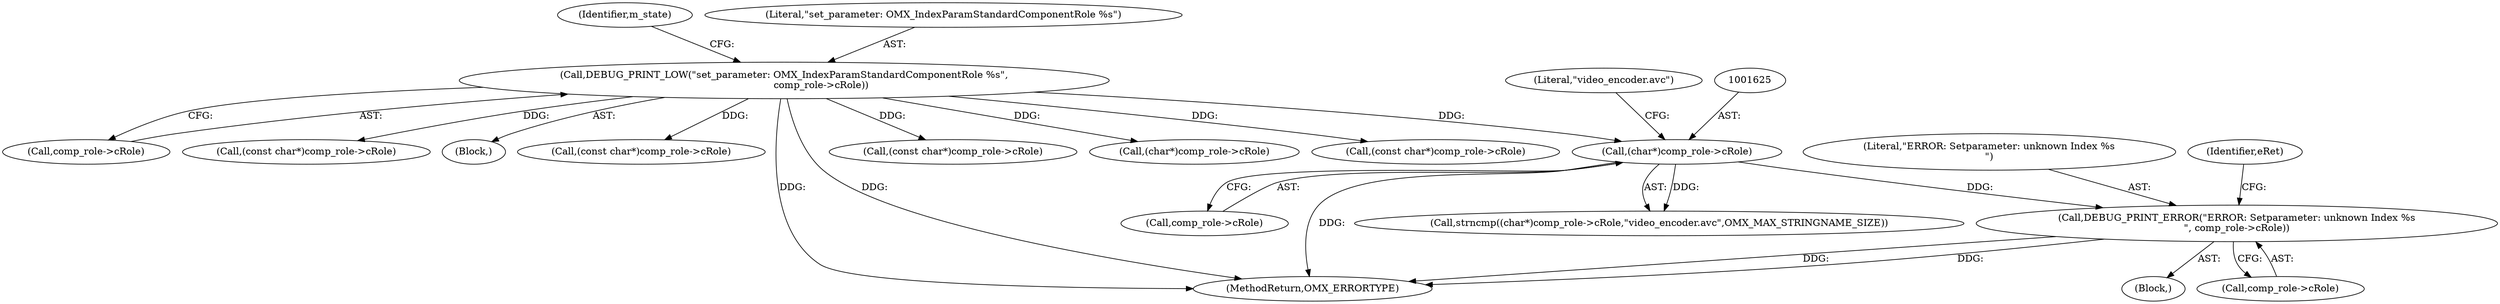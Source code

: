 digraph "0_Android_89913d7df36dbeb458ce165856bd6505a2ec647d_2@pointer" {
"1001640" [label="(Call,DEBUG_PRINT_ERROR(\"ERROR: Setparameter: unknown Index %s\n\", comp_role->cRole))"];
"1001624" [label="(Call,(char*)comp_role->cRole)"];
"1001551" [label="(Call,DEBUG_PRINT_LOW(\"set_parameter: OMX_IndexParamStandardComponentRole %s\",\n                        comp_role->cRole))"];
"1001624" [label="(Call,(char*)comp_role->cRole)"];
"1001629" [label="(Literal,\"video_encoder.avc\")"];
"1001587" [label="(Call,(char*)comp_role->cRole)"];
"1001551" [label="(Call,DEBUG_PRINT_LOW(\"set_parameter: OMX_IndexParamStandardComponentRole %s\",\n                        comp_role->cRole))"];
"1001735" [label="(Call,(const char*)comp_role->cRole)"];
"1001639" [label="(Block,)"];
"1001641" [label="(Literal,\"ERROR: Setparameter: unknown Index %s\n\")"];
"1001553" [label="(Call,comp_role->cRole)"];
"1001640" [label="(Call,DEBUG_PRINT_ERROR(\"ERROR: Setparameter: unknown Index %s\n\", comp_role->cRole))"];
"1001698" [label="(Call,(const char*)comp_role->cRole)"];
"1001541" [label="(Block,)"];
"1001661" [label="(Call,(const char*)comp_role->cRole)"];
"1002951" [label="(MethodReturn,OMX_ERRORTYPE)"];
"1001642" [label="(Call,comp_role->cRole)"];
"1001623" [label="(Call,strncmp((char*)comp_role->cRole,\"video_encoder.avc\",OMX_MAX_STRINGNAME_SIZE))"];
"1001772" [label="(Call,(const char*)comp_role->cRole)"];
"1001559" [label="(Identifier,m_state)"];
"1001646" [label="(Identifier,eRet)"];
"1001552" [label="(Literal,\"set_parameter: OMX_IndexParamStandardComponentRole %s\")"];
"1001626" [label="(Call,comp_role->cRole)"];
"1001640" -> "1001639"  [label="AST: "];
"1001640" -> "1001642"  [label="CFG: "];
"1001641" -> "1001640"  [label="AST: "];
"1001642" -> "1001640"  [label="AST: "];
"1001646" -> "1001640"  [label="CFG: "];
"1001640" -> "1002951"  [label="DDG: "];
"1001640" -> "1002951"  [label="DDG: "];
"1001624" -> "1001640"  [label="DDG: "];
"1001624" -> "1001623"  [label="AST: "];
"1001624" -> "1001626"  [label="CFG: "];
"1001625" -> "1001624"  [label="AST: "];
"1001626" -> "1001624"  [label="AST: "];
"1001629" -> "1001624"  [label="CFG: "];
"1001624" -> "1002951"  [label="DDG: "];
"1001624" -> "1001623"  [label="DDG: "];
"1001551" -> "1001624"  [label="DDG: "];
"1001551" -> "1001541"  [label="AST: "];
"1001551" -> "1001553"  [label="CFG: "];
"1001552" -> "1001551"  [label="AST: "];
"1001553" -> "1001551"  [label="AST: "];
"1001559" -> "1001551"  [label="CFG: "];
"1001551" -> "1002951"  [label="DDG: "];
"1001551" -> "1002951"  [label="DDG: "];
"1001551" -> "1001587"  [label="DDG: "];
"1001551" -> "1001661"  [label="DDG: "];
"1001551" -> "1001698"  [label="DDG: "];
"1001551" -> "1001735"  [label="DDG: "];
"1001551" -> "1001772"  [label="DDG: "];
}
